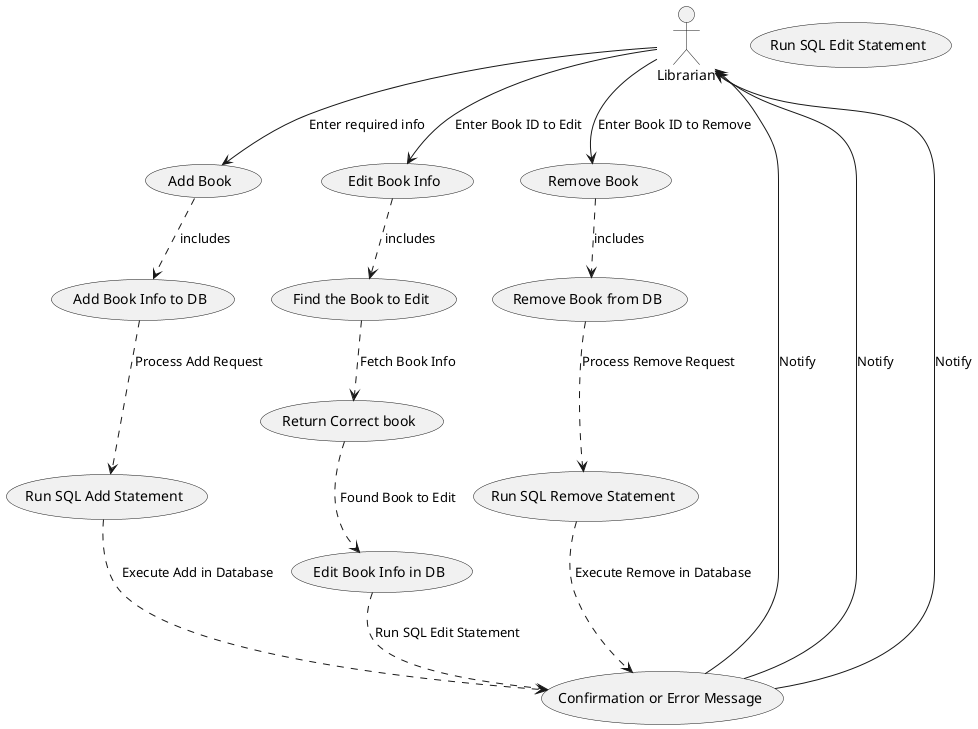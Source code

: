 @startuml
actor Librarian as lib

(Add Book) as Add
(Edit Book Info) as Edit
(Remove Book) as Remove
(Add Book Info to DB) as DBadd
(Edit Book Info in DB) as DBedit
(Remove Book from DB) as DBremove
(Find the Book to Edit) as edit2
(Run SQL Add Statement) as SqlAdd
(Run SQL Edit Statement) as SqlEdit
(Run SQL Remove Statement) as SqlRemove
(Confirmation or Error Message) as Confirm
(Return Correct book) as foundBook

lib -down-> Add : Enter required info
lib -down-> Edit : Enter Book ID to Edit
lib -down-> Remove : Enter Book ID to Remove

Add .down.> DBadd : includes
DBadd .down.> SqlAdd : Process Add Request
SqlAdd .down.> Confirm : Execute Add in Database
Confirm -up-> lib : Notify

Edit .down.> edit2 : includes
edit2 .down.> foundBook : Fetch Book Info
foundBook ..> DBedit : Found Book to Edit
DBedit -down.> Confirm : Run SQL Edit Statement
Confirm -up-> lib : Notify

Remove -down.> DBremove : includes
DBremove -down.> SqlRemove : Process Remove Request
SqlRemove -down.> Confirm : Execute Remove in Database
Confirm -up-> lib : Notify

@enduml